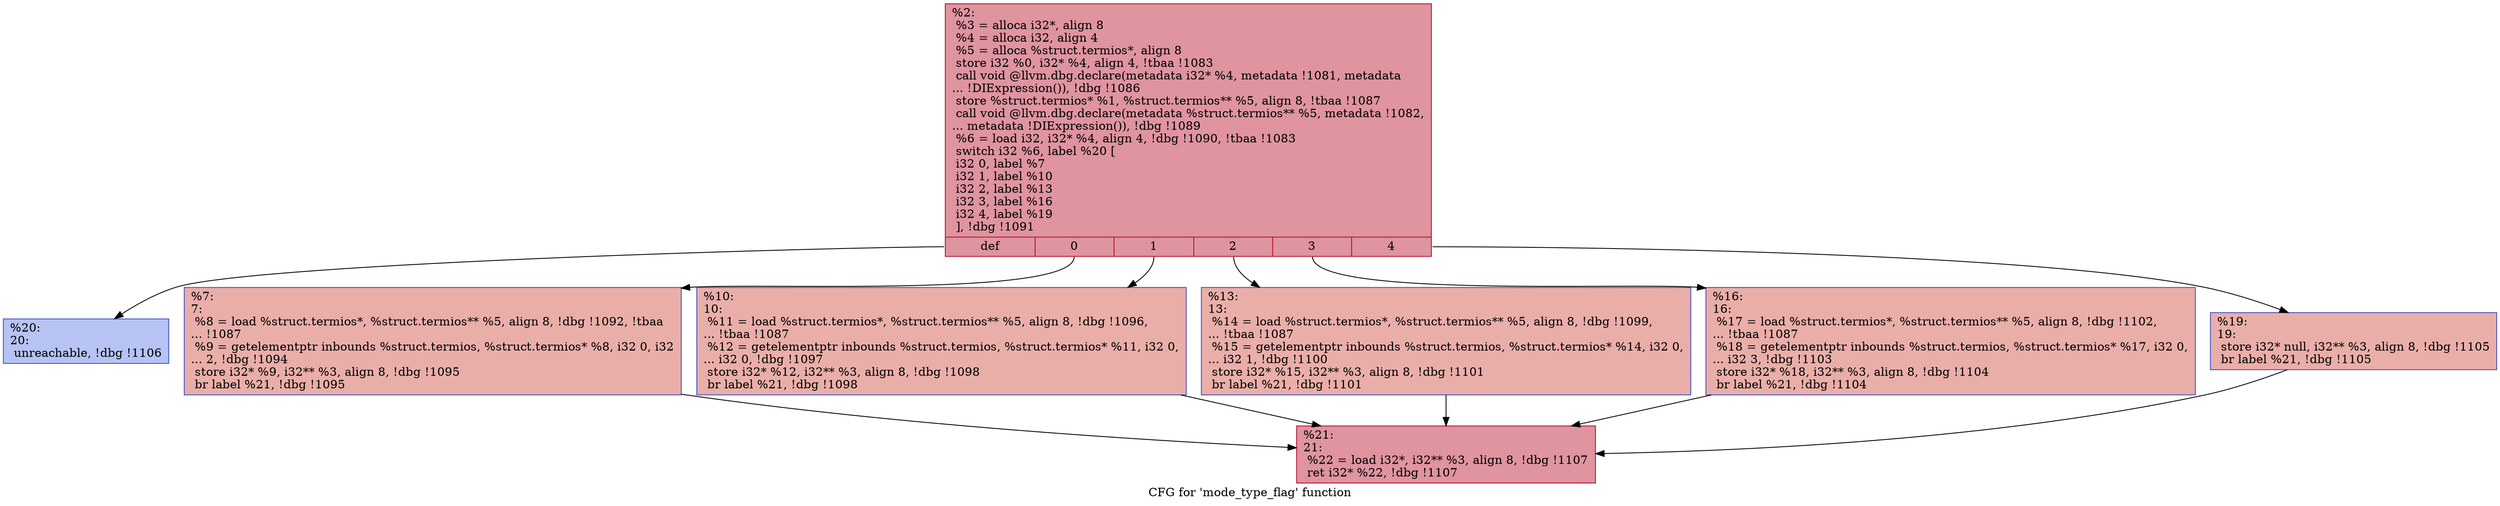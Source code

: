 digraph "CFG for 'mode_type_flag' function" {
	label="CFG for 'mode_type_flag' function";

	Node0x1672de0 [shape=record,color="#b70d28ff", style=filled, fillcolor="#b70d2870",label="{%2:\l  %3 = alloca i32*, align 8\l  %4 = alloca i32, align 4\l  %5 = alloca %struct.termios*, align 8\l  store i32 %0, i32* %4, align 4, !tbaa !1083\l  call void @llvm.dbg.declare(metadata i32* %4, metadata !1081, metadata\l... !DIExpression()), !dbg !1086\l  store %struct.termios* %1, %struct.termios** %5, align 8, !tbaa !1087\l  call void @llvm.dbg.declare(metadata %struct.termios** %5, metadata !1082,\l... metadata !DIExpression()), !dbg !1089\l  %6 = load i32, i32* %4, align 4, !dbg !1090, !tbaa !1083\l  switch i32 %6, label %20 [\l    i32 0, label %7\l    i32 1, label %10\l    i32 2, label %13\l    i32 3, label %16\l    i32 4, label %19\l  ], !dbg !1091\l|{<s0>def|<s1>0|<s2>1|<s3>2|<s4>3|<s5>4}}"];
	Node0x1672de0:s0 -> Node0x1672fc0;
	Node0x1672de0:s1 -> Node0x1672e30;
	Node0x1672de0:s2 -> Node0x1672e80;
	Node0x1672de0:s3 -> Node0x1672ed0;
	Node0x1672de0:s4 -> Node0x1672f20;
	Node0x1672de0:s5 -> Node0x1672f70;
	Node0x1672e30 [shape=record,color="#3d50c3ff", style=filled, fillcolor="#d0473d70",label="{%7:\l7:                                                \l  %8 = load %struct.termios*, %struct.termios** %5, align 8, !dbg !1092, !tbaa\l... !1087\l  %9 = getelementptr inbounds %struct.termios, %struct.termios* %8, i32 0, i32\l... 2, !dbg !1094\l  store i32* %9, i32** %3, align 8, !dbg !1095\l  br label %21, !dbg !1095\l}"];
	Node0x1672e30 -> Node0x1673010;
	Node0x1672e80 [shape=record,color="#3d50c3ff", style=filled, fillcolor="#d0473d70",label="{%10:\l10:                                               \l  %11 = load %struct.termios*, %struct.termios** %5, align 8, !dbg !1096,\l... !tbaa !1087\l  %12 = getelementptr inbounds %struct.termios, %struct.termios* %11, i32 0,\l... i32 0, !dbg !1097\l  store i32* %12, i32** %3, align 8, !dbg !1098\l  br label %21, !dbg !1098\l}"];
	Node0x1672e80 -> Node0x1673010;
	Node0x1672ed0 [shape=record,color="#3d50c3ff", style=filled, fillcolor="#d0473d70",label="{%13:\l13:                                               \l  %14 = load %struct.termios*, %struct.termios** %5, align 8, !dbg !1099,\l... !tbaa !1087\l  %15 = getelementptr inbounds %struct.termios, %struct.termios* %14, i32 0,\l... i32 1, !dbg !1100\l  store i32* %15, i32** %3, align 8, !dbg !1101\l  br label %21, !dbg !1101\l}"];
	Node0x1672ed0 -> Node0x1673010;
	Node0x1672f20 [shape=record,color="#3d50c3ff", style=filled, fillcolor="#d0473d70",label="{%16:\l16:                                               \l  %17 = load %struct.termios*, %struct.termios** %5, align 8, !dbg !1102,\l... !tbaa !1087\l  %18 = getelementptr inbounds %struct.termios, %struct.termios* %17, i32 0,\l... i32 3, !dbg !1103\l  store i32* %18, i32** %3, align 8, !dbg !1104\l  br label %21, !dbg !1104\l}"];
	Node0x1672f20 -> Node0x1673010;
	Node0x1672f70 [shape=record,color="#3d50c3ff", style=filled, fillcolor="#d0473d70",label="{%19:\l19:                                               \l  store i32* null, i32** %3, align 8, !dbg !1105\l  br label %21, !dbg !1105\l}"];
	Node0x1672f70 -> Node0x1673010;
	Node0x1672fc0 [shape=record,color="#3d50c3ff", style=filled, fillcolor="#5977e370",label="{%20:\l20:                                               \l  unreachable, !dbg !1106\l}"];
	Node0x1673010 [shape=record,color="#b70d28ff", style=filled, fillcolor="#b70d2870",label="{%21:\l21:                                               \l  %22 = load i32*, i32** %3, align 8, !dbg !1107\l  ret i32* %22, !dbg !1107\l}"];
}
